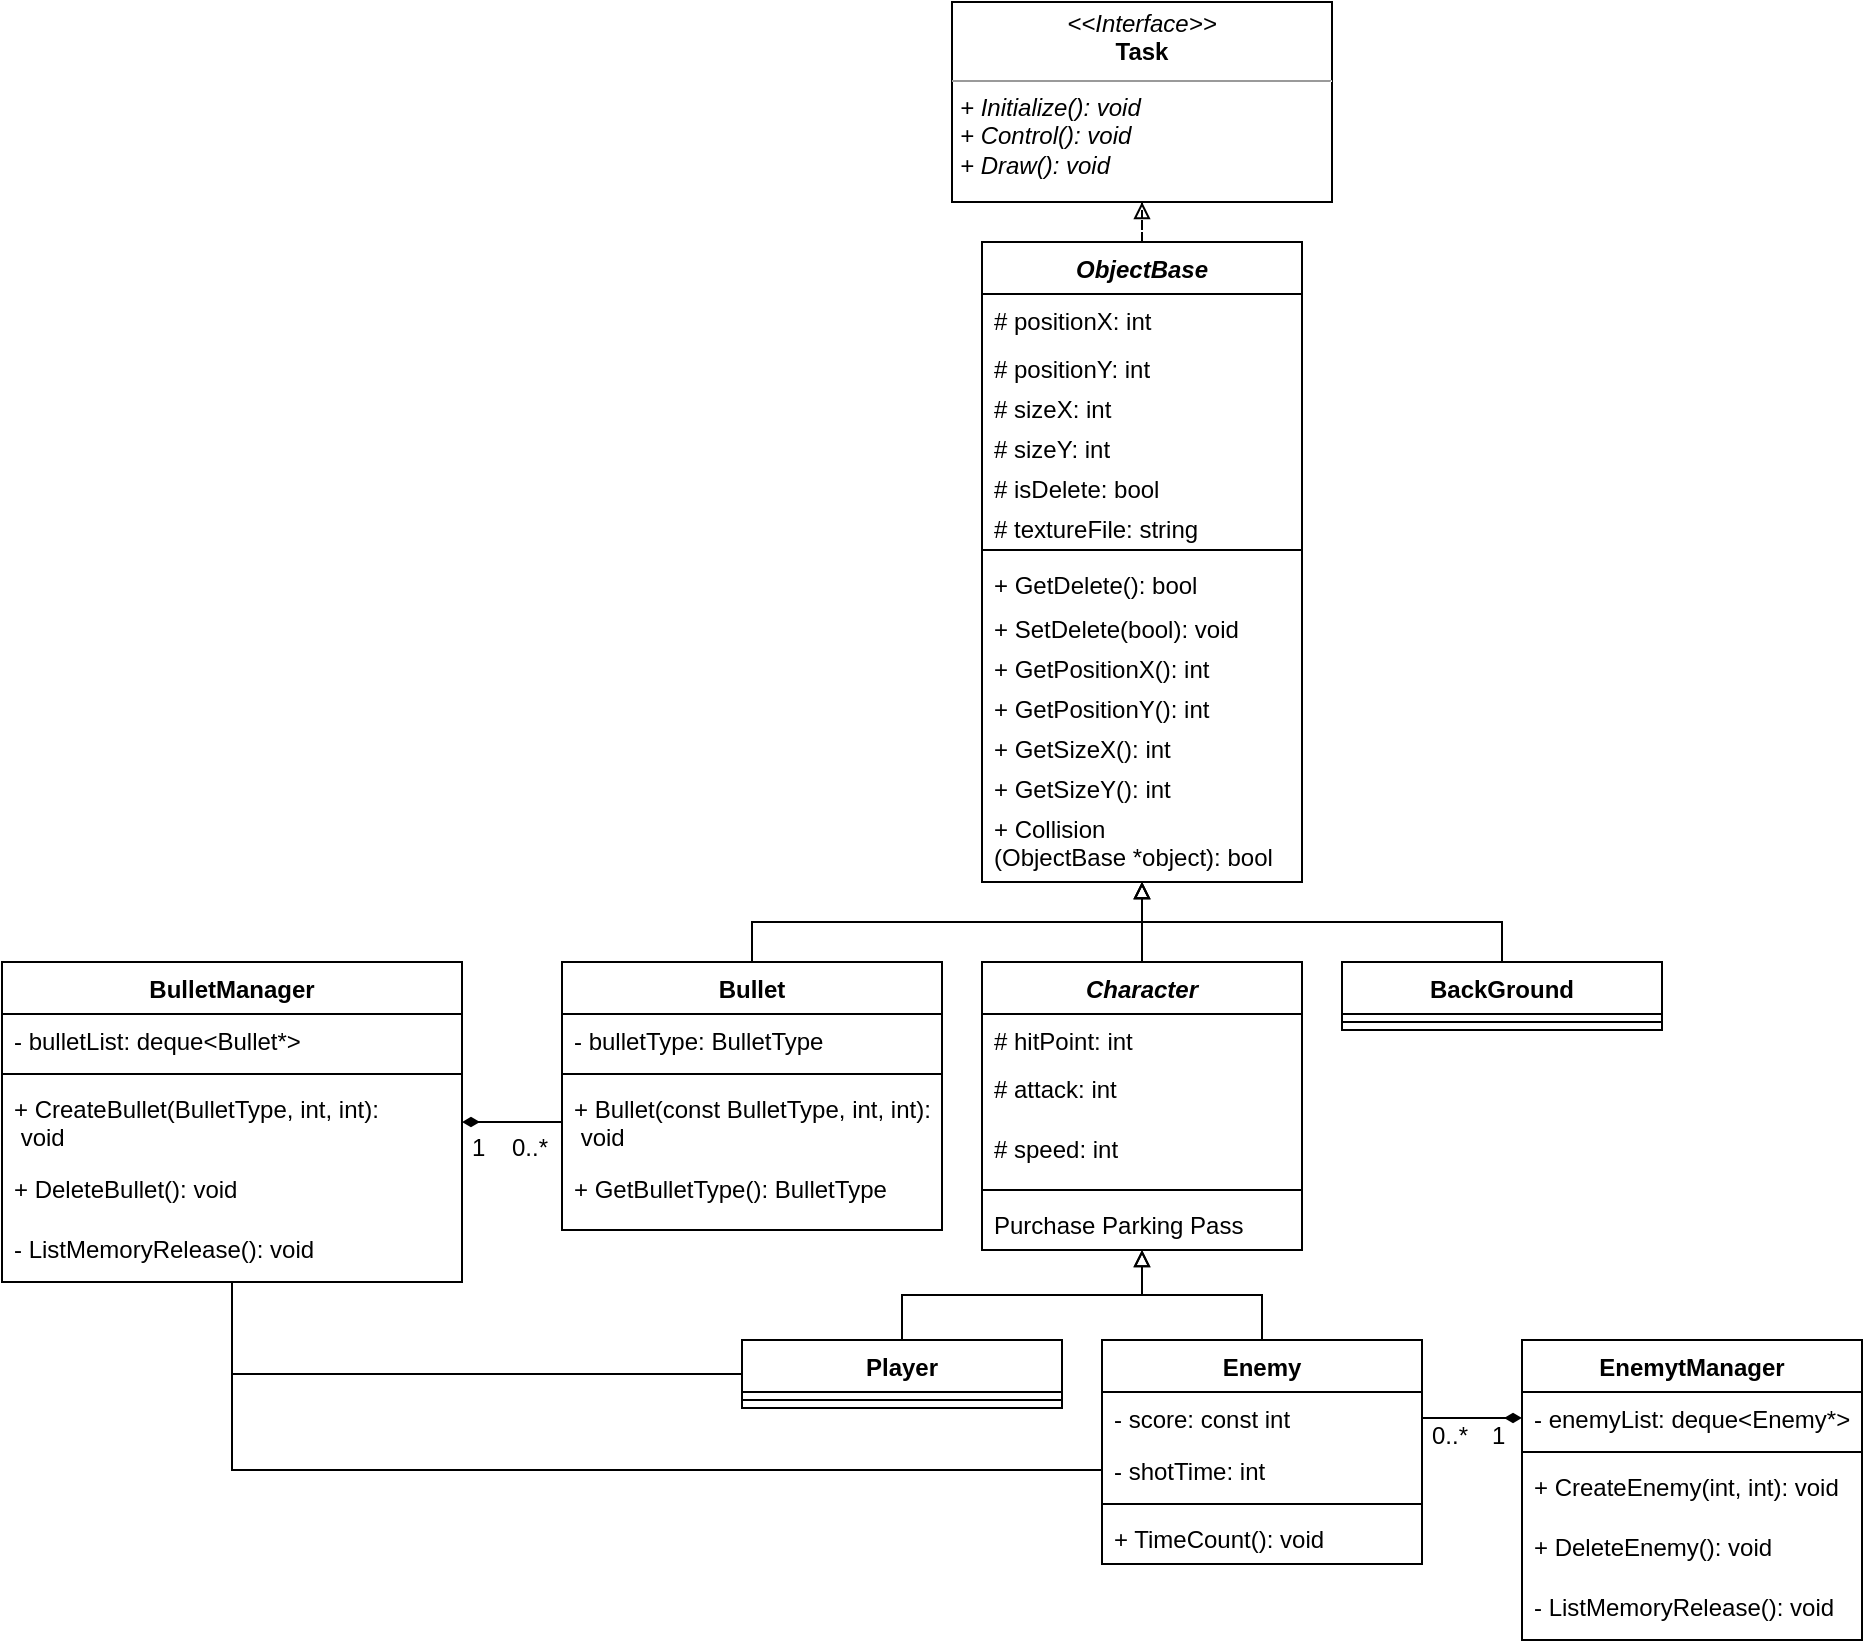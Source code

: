 <mxfile version="19.0.3" type="device"><diagram id="C5RBs43oDa-KdzZeNtuy" name="Page-1"><mxGraphModel dx="1038" dy="571" grid="1" gridSize="10" guides="1" tooltips="1" connect="1" arrows="1" fold="1" page="1" pageScale="1" pageWidth="827" pageHeight="1169" math="0" shadow="0"><root><mxCell id="WIyWlLk6GJQsqaUBKTNV-0"/><mxCell id="WIyWlLk6GJQsqaUBKTNV-1" parent="WIyWlLk6GJQsqaUBKTNV-0"/><mxCell id="KNG6k4_4xwcLce05ABDw-4" style="edgeStyle=orthogonalEdgeStyle;rounded=0;orthogonalLoop=1;jettySize=auto;html=1;exitX=0.5;exitY=0;exitDx=0;exitDy=0;endArrow=block;endFill=0;" edge="1" parent="WIyWlLk6GJQsqaUBKTNV-1" source="zkfFHV4jXpPFQw0GAbJ--0" target="UM3CCW29r5v-QVPkpi7C-13"><mxGeometry relative="1" as="geometry"/></mxCell><mxCell id="zkfFHV4jXpPFQw0GAbJ--0" value="Character" style="swimlane;fontStyle=3;align=center;verticalAlign=top;childLayout=stackLayout;horizontal=1;startSize=26;horizontalStack=0;resizeParent=1;resizeLast=0;collapsible=1;marginBottom=0;rounded=0;shadow=0;strokeWidth=1;" parent="WIyWlLk6GJQsqaUBKTNV-1" vertex="1"><mxGeometry x="500" y="490" width="160" height="144" as="geometry"><mxRectangle x="230" y="140" width="160" height="26" as="alternateBounds"/></mxGeometry></mxCell><mxCell id="zkfFHV4jXpPFQw0GAbJ--1" value="# hitPoint: int" style="text;align=left;verticalAlign=top;spacingLeft=4;spacingRight=4;overflow=hidden;rotatable=0;points=[[0,0.5],[1,0.5]];portConstraint=eastwest;" parent="zkfFHV4jXpPFQw0GAbJ--0" vertex="1"><mxGeometry y="26" width="160" height="24" as="geometry"/></mxCell><mxCell id="zkfFHV4jXpPFQw0GAbJ--2" value="# attack: int" style="text;align=left;verticalAlign=top;spacingLeft=4;spacingRight=4;overflow=hidden;rotatable=0;points=[[0,0.5],[1,0.5]];portConstraint=eastwest;rounded=0;shadow=0;html=0;" parent="zkfFHV4jXpPFQw0GAbJ--0" vertex="1"><mxGeometry y="50" width="160" height="30" as="geometry"/></mxCell><mxCell id="zkfFHV4jXpPFQw0GAbJ--3" value="# speed: int" style="text;align=left;verticalAlign=top;spacingLeft=4;spacingRight=4;overflow=hidden;rotatable=0;points=[[0,0.5],[1,0.5]];portConstraint=eastwest;rounded=0;shadow=0;html=0;" parent="zkfFHV4jXpPFQw0GAbJ--0" vertex="1"><mxGeometry y="80" width="160" height="30" as="geometry"/></mxCell><mxCell id="zkfFHV4jXpPFQw0GAbJ--4" value="" style="line;html=1;strokeWidth=1;align=left;verticalAlign=middle;spacingTop=-1;spacingLeft=3;spacingRight=3;rotatable=0;labelPosition=right;points=[];portConstraint=eastwest;" parent="zkfFHV4jXpPFQw0GAbJ--0" vertex="1"><mxGeometry y="110" width="160" height="8" as="geometry"/></mxCell><mxCell id="zkfFHV4jXpPFQw0GAbJ--5" value="Purchase Parking Pass" style="text;align=left;verticalAlign=top;spacingLeft=4;spacingRight=4;overflow=hidden;rotatable=0;points=[[0,0.5],[1,0.5]];portConstraint=eastwest;" parent="zkfFHV4jXpPFQw0GAbJ--0" vertex="1"><mxGeometry y="118" width="160" height="26" as="geometry"/></mxCell><mxCell id="UM3CCW29r5v-QVPkpi7C-62" style="edgeStyle=orthogonalEdgeStyle;rounded=0;orthogonalLoop=1;jettySize=auto;html=1;exitX=0.5;exitY=0;exitDx=0;exitDy=0;startArrow=none;startFill=0;endArrow=block;endFill=0;targetPerimeterSpacing=0;" parent="WIyWlLk6GJQsqaUBKTNV-1" source="zkfFHV4jXpPFQw0GAbJ--6" target="zkfFHV4jXpPFQw0GAbJ--0" edge="1"><mxGeometry relative="1" as="geometry"/></mxCell><mxCell id="zkfFHV4jXpPFQw0GAbJ--6" value="Enemy" style="swimlane;fontStyle=1;align=center;verticalAlign=top;childLayout=stackLayout;horizontal=1;startSize=26;horizontalStack=0;resizeParent=1;resizeLast=0;collapsible=1;marginBottom=0;rounded=0;shadow=0;strokeWidth=1;" parent="WIyWlLk6GJQsqaUBKTNV-1" vertex="1"><mxGeometry x="560" y="679" width="160" height="112" as="geometry"><mxRectangle x="130" y="380" width="160" height="26" as="alternateBounds"/></mxGeometry></mxCell><mxCell id="zkfFHV4jXpPFQw0GAbJ--11" value="- score: const int" style="text;align=left;verticalAlign=top;spacingLeft=4;spacingRight=4;overflow=hidden;rotatable=0;points=[[0,0.5],[1,0.5]];portConstraint=eastwest;" parent="zkfFHV4jXpPFQw0GAbJ--6" vertex="1"><mxGeometry y="26" width="160" height="26" as="geometry"/></mxCell><mxCell id="UM3CCW29r5v-QVPkpi7C-50" value="- shotTime: int" style="text;align=left;verticalAlign=top;spacingLeft=4;spacingRight=4;overflow=hidden;rotatable=0;points=[[0,0.5],[1,0.5]];portConstraint=eastwest;" parent="zkfFHV4jXpPFQw0GAbJ--6" vertex="1"><mxGeometry y="52" width="160" height="26" as="geometry"/></mxCell><mxCell id="zkfFHV4jXpPFQw0GAbJ--9" value="" style="line;html=1;strokeWidth=1;align=left;verticalAlign=middle;spacingTop=-1;spacingLeft=3;spacingRight=3;rotatable=0;labelPosition=right;points=[];portConstraint=eastwest;" parent="zkfFHV4jXpPFQw0GAbJ--6" vertex="1"><mxGeometry y="78" width="160" height="8" as="geometry"/></mxCell><mxCell id="UM3CCW29r5v-QVPkpi7C-43" value="+ TimeCount(): void" style="text;align=left;verticalAlign=top;spacingLeft=4;spacingRight=4;overflow=hidden;rotatable=0;points=[[0,0.5],[1,0.5]];portConstraint=eastwest;" parent="zkfFHV4jXpPFQw0GAbJ--6" vertex="1"><mxGeometry y="86" width="160" height="26" as="geometry"/></mxCell><mxCell id="UM3CCW29r5v-QVPkpi7C-38" style="edgeStyle=orthogonalEdgeStyle;rounded=0;orthogonalLoop=1;jettySize=auto;html=1;exitX=0.5;exitY=0;exitDx=0;exitDy=0;endArrow=block;endFill=0;" parent="WIyWlLk6GJQsqaUBKTNV-1" source="zkfFHV4jXpPFQw0GAbJ--13" target="zkfFHV4jXpPFQw0GAbJ--0" edge="1"><mxGeometry relative="1" as="geometry"/></mxCell><mxCell id="UM3CCW29r5v-QVPkpi7C-60" style="edgeStyle=orthogonalEdgeStyle;rounded=0;orthogonalLoop=1;jettySize=auto;html=1;exitX=0;exitY=0.5;exitDx=0;exitDy=0;startArrow=none;startFill=0;endArrow=none;endFill=0;targetPerimeterSpacing=0;" parent="WIyWlLk6GJQsqaUBKTNV-1" source="zkfFHV4jXpPFQw0GAbJ--13" target="UM3CCW29r5v-QVPkpi7C-44" edge="1"><mxGeometry relative="1" as="geometry"/></mxCell><mxCell id="zkfFHV4jXpPFQw0GAbJ--13" value="Player" style="swimlane;fontStyle=1;align=center;verticalAlign=top;childLayout=stackLayout;horizontal=1;startSize=26;horizontalStack=0;resizeParent=1;resizeLast=0;collapsible=1;marginBottom=0;rounded=0;shadow=0;strokeWidth=1;" parent="WIyWlLk6GJQsqaUBKTNV-1" vertex="1"><mxGeometry x="380" y="679" width="160" height="34" as="geometry"><mxRectangle x="340" y="380" width="170" height="26" as="alternateBounds"/></mxGeometry></mxCell><mxCell id="zkfFHV4jXpPFQw0GAbJ--15" value="" style="line;html=1;strokeWidth=1;align=left;verticalAlign=middle;spacingTop=-1;spacingLeft=3;spacingRight=3;rotatable=0;labelPosition=right;points=[];portConstraint=eastwest;" parent="zkfFHV4jXpPFQw0GAbJ--13" vertex="1"><mxGeometry y="26" width="160" height="8" as="geometry"/></mxCell><mxCell id="KNG6k4_4xwcLce05ABDw-3" style="edgeStyle=orthogonalEdgeStyle;rounded=0;orthogonalLoop=1;jettySize=auto;html=1;exitX=0.5;exitY=0;exitDx=0;exitDy=0;endArrow=block;endFill=0;" edge="1" parent="WIyWlLk6GJQsqaUBKTNV-1" source="zkfFHV4jXpPFQw0GAbJ--17" target="UM3CCW29r5v-QVPkpi7C-13"><mxGeometry relative="1" as="geometry"/></mxCell><mxCell id="zkfFHV4jXpPFQw0GAbJ--17" value="Bullet" style="swimlane;fontStyle=1;align=center;verticalAlign=top;childLayout=stackLayout;horizontal=1;startSize=26;horizontalStack=0;resizeParent=1;resizeLast=0;collapsible=1;marginBottom=0;rounded=0;shadow=0;strokeWidth=1;" parent="WIyWlLk6GJQsqaUBKTNV-1" vertex="1"><mxGeometry x="290" y="490" width="190" height="134" as="geometry"><mxRectangle x="550" y="140" width="160" height="26" as="alternateBounds"/></mxGeometry></mxCell><mxCell id="zkfFHV4jXpPFQw0GAbJ--18" value="- bulletType: BulletType" style="text;align=left;verticalAlign=top;spacingLeft=4;spacingRight=4;overflow=hidden;rotatable=0;points=[[0,0.5],[1,0.5]];portConstraint=eastwest;" parent="zkfFHV4jXpPFQw0GAbJ--17" vertex="1"><mxGeometry y="26" width="190" height="26" as="geometry"/></mxCell><mxCell id="zkfFHV4jXpPFQw0GAbJ--23" value="" style="line;html=1;strokeWidth=1;align=left;verticalAlign=middle;spacingTop=-1;spacingLeft=3;spacingRight=3;rotatable=0;labelPosition=right;points=[];portConstraint=eastwest;" parent="zkfFHV4jXpPFQw0GAbJ--17" vertex="1"><mxGeometry y="52" width="190" height="8" as="geometry"/></mxCell><mxCell id="zkfFHV4jXpPFQw0GAbJ--24" value="+ Bullet(const BulletType, int, int):&#10; void" style="text;align=left;verticalAlign=top;spacingLeft=4;spacingRight=4;overflow=hidden;rotatable=0;points=[[0,0.5],[1,0.5]];portConstraint=eastwest;" parent="zkfFHV4jXpPFQw0GAbJ--17" vertex="1"><mxGeometry y="60" width="190" height="40" as="geometry"/></mxCell><mxCell id="UM3CCW29r5v-QVPkpi7C-42" value="+ GetBulletType(): BulletType" style="text;align=left;verticalAlign=top;spacingLeft=4;spacingRight=4;overflow=hidden;rotatable=0;points=[[0,0.5],[1,0.5]];portConstraint=eastwest;" parent="zkfFHV4jXpPFQw0GAbJ--17" vertex="1"><mxGeometry y="100" width="190" height="34" as="geometry"/></mxCell><mxCell id="UM3CCW29r5v-QVPkpi7C-21" style="edgeStyle=orthogonalEdgeStyle;rounded=0;orthogonalLoop=1;jettySize=auto;html=1;entryX=0.5;entryY=1;entryDx=0;entryDy=0;endArrow=block;endFill=0;dashed=1;" parent="WIyWlLk6GJQsqaUBKTNV-1" source="UM3CCW29r5v-QVPkpi7C-13" target="UM3CCW29r5v-QVPkpi7C-20" edge="1"><mxGeometry relative="1" as="geometry"/></mxCell><mxCell id="UM3CCW29r5v-QVPkpi7C-13" value="ObjectBase" style="swimlane;fontStyle=3;align=center;verticalAlign=top;childLayout=stackLayout;horizontal=1;startSize=26;horizontalStack=0;resizeParent=1;resizeParentMax=0;resizeLast=0;collapsible=1;marginBottom=0;" parent="WIyWlLk6GJQsqaUBKTNV-1" vertex="1"><mxGeometry x="500" y="130" width="160" height="320" as="geometry"/></mxCell><mxCell id="UM3CCW29r5v-QVPkpi7C-14" value="# positionX: int" style="text;strokeColor=none;fillColor=none;align=left;verticalAlign=top;spacingLeft=4;spacingRight=4;overflow=hidden;rotatable=0;points=[[0,0.5],[1,0.5]];portConstraint=eastwest;" parent="UM3CCW29r5v-QVPkpi7C-13" vertex="1"><mxGeometry y="26" width="160" height="24" as="geometry"/></mxCell><mxCell id="UM3CCW29r5v-QVPkpi7C-27" value="# positionY: int" style="text;strokeColor=none;fillColor=none;align=left;verticalAlign=top;spacingLeft=4;spacingRight=4;overflow=hidden;rotatable=0;points=[[0,0.5],[1,0.5]];portConstraint=eastwest;" parent="UM3CCW29r5v-QVPkpi7C-13" vertex="1"><mxGeometry y="50" width="160" height="20" as="geometry"/></mxCell><mxCell id="UM3CCW29r5v-QVPkpi7C-28" value="# sizeX: int" style="text;strokeColor=none;fillColor=none;align=left;verticalAlign=top;spacingLeft=4;spacingRight=4;overflow=hidden;rotatable=0;points=[[0,0.5],[1,0.5]];portConstraint=eastwest;" parent="UM3CCW29r5v-QVPkpi7C-13" vertex="1"><mxGeometry y="70" width="160" height="20" as="geometry"/></mxCell><mxCell id="UM3CCW29r5v-QVPkpi7C-29" value="# sizeY: int" style="text;strokeColor=none;fillColor=none;align=left;verticalAlign=top;spacingLeft=4;spacingRight=4;overflow=hidden;rotatable=0;points=[[0,0.5],[1,0.5]];portConstraint=eastwest;" parent="UM3CCW29r5v-QVPkpi7C-13" vertex="1"><mxGeometry y="90" width="160" height="20" as="geometry"/></mxCell><mxCell id="UM3CCW29r5v-QVPkpi7C-30" value="# isDelete: bool" style="text;strokeColor=none;fillColor=none;align=left;verticalAlign=top;spacingLeft=4;spacingRight=4;overflow=hidden;rotatable=0;points=[[0,0.5],[1,0.5]];portConstraint=eastwest;" parent="UM3CCW29r5v-QVPkpi7C-13" vertex="1"><mxGeometry y="110" width="160" height="20" as="geometry"/></mxCell><mxCell id="UM3CCW29r5v-QVPkpi7C-67" value="# textureFile: string" style="text;strokeColor=none;fillColor=none;align=left;verticalAlign=top;spacingLeft=4;spacingRight=4;overflow=hidden;rotatable=0;points=[[0,0.5],[1,0.5]];portConstraint=eastwest;" parent="UM3CCW29r5v-QVPkpi7C-13" vertex="1"><mxGeometry y="130" width="160" height="20" as="geometry"/></mxCell><mxCell id="UM3CCW29r5v-QVPkpi7C-15" value="" style="line;strokeWidth=1;fillColor=none;align=left;verticalAlign=middle;spacingTop=-1;spacingLeft=3;spacingRight=3;rotatable=0;labelPosition=right;points=[];portConstraint=eastwest;" parent="UM3CCW29r5v-QVPkpi7C-13" vertex="1"><mxGeometry y="150" width="160" height="8" as="geometry"/></mxCell><mxCell id="UM3CCW29r5v-QVPkpi7C-16" value="+ GetDelete(): bool" style="text;strokeColor=none;fillColor=none;align=left;verticalAlign=top;spacingLeft=4;spacingRight=4;overflow=hidden;rotatable=0;points=[[0,0.5],[1,0.5]];portConstraint=eastwest;fontStyle=0" parent="UM3CCW29r5v-QVPkpi7C-13" vertex="1"><mxGeometry y="158" width="160" height="22" as="geometry"/></mxCell><mxCell id="UM3CCW29r5v-QVPkpi7C-24" value="+ SetDelete(bool): void" style="text;strokeColor=none;fillColor=none;align=left;verticalAlign=top;spacingLeft=4;spacingRight=4;overflow=hidden;rotatable=0;points=[[0,0.5],[1,0.5]];portConstraint=eastwest;fontStyle=0" parent="UM3CCW29r5v-QVPkpi7C-13" vertex="1"><mxGeometry y="180" width="160" height="20" as="geometry"/></mxCell><mxCell id="UM3CCW29r5v-QVPkpi7C-25" value="+ GetPositionX(): int" style="text;strokeColor=none;fillColor=none;align=left;verticalAlign=top;spacingLeft=4;spacingRight=4;overflow=hidden;rotatable=0;points=[[0,0.5],[1,0.5]];portConstraint=eastwest;fontStyle=0" parent="UM3CCW29r5v-QVPkpi7C-13" vertex="1"><mxGeometry y="200" width="160" height="20" as="geometry"/></mxCell><mxCell id="UM3CCW29r5v-QVPkpi7C-26" value="+ GetPositionY(): int" style="text;strokeColor=none;fillColor=none;align=left;verticalAlign=top;spacingLeft=4;spacingRight=4;overflow=hidden;rotatable=0;points=[[0,0.5],[1,0.5]];portConstraint=eastwest;fontStyle=0" parent="UM3CCW29r5v-QVPkpi7C-13" vertex="1"><mxGeometry y="220" width="160" height="20" as="geometry"/></mxCell><mxCell id="KNG6k4_4xwcLce05ABDw-0" value="+ GetSizeX(): int" style="text;strokeColor=none;fillColor=none;align=left;verticalAlign=top;spacingLeft=4;spacingRight=4;overflow=hidden;rotatable=0;points=[[0,0.5],[1,0.5]];portConstraint=eastwest;fontStyle=0" vertex="1" parent="UM3CCW29r5v-QVPkpi7C-13"><mxGeometry y="240" width="160" height="20" as="geometry"/></mxCell><mxCell id="KNG6k4_4xwcLce05ABDw-1" value="+ GetSizeY(): int" style="text;strokeColor=none;fillColor=none;align=left;verticalAlign=top;spacingLeft=4;spacingRight=4;overflow=hidden;rotatable=0;points=[[0,0.5],[1,0.5]];portConstraint=eastwest;fontStyle=0" vertex="1" parent="UM3CCW29r5v-QVPkpi7C-13"><mxGeometry y="260" width="160" height="20" as="geometry"/></mxCell><mxCell id="UM3CCW29r5v-QVPkpi7C-32" value="+ Collision&#10;(ObjectBase *object): bool" style="text;strokeColor=none;fillColor=none;align=left;verticalAlign=top;spacingLeft=4;spacingRight=4;overflow=hidden;rotatable=0;points=[[0,0.5],[1,0.5]];portConstraint=eastwest;fontStyle=0" parent="UM3CCW29r5v-QVPkpi7C-13" vertex="1"><mxGeometry y="280" width="160" height="40" as="geometry"/></mxCell><mxCell id="UM3CCW29r5v-QVPkpi7C-20" value="&lt;p style=&quot;margin:0px;margin-top:4px;text-align:center;&quot;&gt;&lt;i&gt;&amp;lt;&amp;lt;Interface&amp;gt;&amp;gt;&lt;/i&gt;&lt;br&gt;&lt;b&gt;Task&lt;/b&gt;&lt;/p&gt;&lt;hr size=&quot;1&quot;&gt;&lt;p style=&quot;margin:0px;margin-left:4px;&quot;&gt;&lt;i&gt;+ Initialize(): void&lt;br style=&quot;padding: 0px; margin: 0px;&quot;&gt;+ Control(): void&lt;br style=&quot;padding: 0px; margin: 0px;&quot;&gt;+ Draw(): void&lt;/i&gt;&lt;br&gt;&lt;/p&gt;" style="verticalAlign=top;align=left;overflow=fill;fontSize=12;fontFamily=Helvetica;html=1;" parent="WIyWlLk6GJQsqaUBKTNV-1" vertex="1"><mxGeometry x="485" y="10" width="190" height="100" as="geometry"/></mxCell><mxCell id="UM3CCW29r5v-QVPkpi7C-44" value="BulletManager" style="swimlane;fontStyle=1;align=center;verticalAlign=top;childLayout=stackLayout;horizontal=1;startSize=26;horizontalStack=0;resizeParent=1;resizeParentMax=0;resizeLast=0;collapsible=1;marginBottom=0;" parent="WIyWlLk6GJQsqaUBKTNV-1" vertex="1"><mxGeometry x="10" y="490" width="230" height="160" as="geometry"/></mxCell><mxCell id="UM3CCW29r5v-QVPkpi7C-45" value="- bulletList: deque&lt;Bullet*&gt;" style="text;strokeColor=none;fillColor=none;align=left;verticalAlign=top;spacingLeft=4;spacingRight=4;overflow=hidden;rotatable=0;points=[[0,0.5],[1,0.5]];portConstraint=eastwest;" parent="UM3CCW29r5v-QVPkpi7C-44" vertex="1"><mxGeometry y="26" width="230" height="26" as="geometry"/></mxCell><mxCell id="UM3CCW29r5v-QVPkpi7C-46" value="" style="line;strokeWidth=1;fillColor=none;align=left;verticalAlign=middle;spacingTop=-1;spacingLeft=3;spacingRight=3;rotatable=0;labelPosition=right;points=[];portConstraint=eastwest;" parent="UM3CCW29r5v-QVPkpi7C-44" vertex="1"><mxGeometry y="52" width="230" height="8" as="geometry"/></mxCell><mxCell id="UM3CCW29r5v-QVPkpi7C-47" value="+ CreateBullet(BulletType, int, int):&#10; void" style="text;strokeColor=none;fillColor=none;align=left;verticalAlign=top;spacingLeft=4;spacingRight=4;overflow=hidden;rotatable=0;points=[[0,0.5],[1,0.5]];portConstraint=eastwest;" parent="UM3CCW29r5v-QVPkpi7C-44" vertex="1"><mxGeometry y="60" width="230" height="40" as="geometry"/></mxCell><mxCell id="UM3CCW29r5v-QVPkpi7C-48" value="+ DeleteBullet(): void" style="text;strokeColor=none;fillColor=none;align=left;verticalAlign=top;spacingLeft=4;spacingRight=4;overflow=hidden;rotatable=0;points=[[0,0.5],[1,0.5]];portConstraint=eastwest;" parent="UM3CCW29r5v-QVPkpi7C-44" vertex="1"><mxGeometry y="100" width="230" height="30" as="geometry"/></mxCell><mxCell id="UM3CCW29r5v-QVPkpi7C-49" value="- ListMemoryRelease(): void" style="text;strokeColor=none;fillColor=none;align=left;verticalAlign=top;spacingLeft=4;spacingRight=4;overflow=hidden;rotatable=0;points=[[0,0.5],[1,0.5]];portConstraint=eastwest;" parent="UM3CCW29r5v-QVPkpi7C-44" vertex="1"><mxGeometry y="130" width="230" height="30" as="geometry"/></mxCell><mxCell id="UM3CCW29r5v-QVPkpi7C-52" style="edgeStyle=orthogonalEdgeStyle;rounded=0;orthogonalLoop=1;jettySize=auto;html=1;exitX=0;exitY=0.5;exitDx=0;exitDy=0;endArrow=diamondThin;endFill=1;targetPerimeterSpacing=0;align=right;" parent="WIyWlLk6GJQsqaUBKTNV-1" source="zkfFHV4jXpPFQw0GAbJ--24" target="UM3CCW29r5v-QVPkpi7C-44" edge="1"><mxGeometry relative="1" as="geometry"/></mxCell><mxCell id="UM3CCW29r5v-QVPkpi7C-58" value="1" style="text;align=left;fontStyle=0;verticalAlign=middle;spacingLeft=3;spacingRight=3;strokeColor=none;rotatable=0;points=[[0,0.5],[1,0.5]];portConstraint=eastwest;" parent="WIyWlLk6GJQsqaUBKTNV-1" vertex="1"><mxGeometry x="240" y="569" width="20" height="26" as="geometry"/></mxCell><mxCell id="UM3CCW29r5v-QVPkpi7C-59" value="0..*" style="text;align=left;fontStyle=0;verticalAlign=middle;spacingLeft=3;spacingRight=3;strokeColor=none;rotatable=0;points=[[0,0.5],[1,0.5]];portConstraint=eastwest;" parent="WIyWlLk6GJQsqaUBKTNV-1" vertex="1"><mxGeometry x="260" y="569" width="20" height="26" as="geometry"/></mxCell><mxCell id="UM3CCW29r5v-QVPkpi7C-61" style="edgeStyle=orthogonalEdgeStyle;rounded=0;orthogonalLoop=1;jettySize=auto;html=1;exitX=0;exitY=0.5;exitDx=0;exitDy=0;startArrow=none;startFill=0;endArrow=none;endFill=0;targetPerimeterSpacing=0;" parent="WIyWlLk6GJQsqaUBKTNV-1" source="UM3CCW29r5v-QVPkpi7C-50" target="UM3CCW29r5v-QVPkpi7C-44" edge="1"><mxGeometry relative="1" as="geometry"/></mxCell><mxCell id="KNG6k4_4xwcLce05ABDw-5" style="edgeStyle=orthogonalEdgeStyle;rounded=0;orthogonalLoop=1;jettySize=auto;html=1;exitX=0.5;exitY=0;exitDx=0;exitDy=0;endArrow=block;endFill=0;" edge="1" parent="WIyWlLk6GJQsqaUBKTNV-1" source="UM3CCW29r5v-QVPkpi7C-63" target="UM3CCW29r5v-QVPkpi7C-13"><mxGeometry relative="1" as="geometry"/></mxCell><mxCell id="UM3CCW29r5v-QVPkpi7C-63" value="BackGround" style="swimlane;fontStyle=1;align=center;verticalAlign=top;childLayout=stackLayout;horizontal=1;startSize=26;horizontalStack=0;resizeParent=1;resizeParentMax=0;resizeLast=0;collapsible=1;marginBottom=0;" parent="WIyWlLk6GJQsqaUBKTNV-1" vertex="1"><mxGeometry x="680" y="490" width="160" height="34" as="geometry"/></mxCell><mxCell id="UM3CCW29r5v-QVPkpi7C-65" value="" style="line;strokeWidth=1;fillColor=none;align=left;verticalAlign=middle;spacingTop=-1;spacingLeft=3;spacingRight=3;rotatable=0;labelPosition=right;points=[];portConstraint=eastwest;" parent="UM3CCW29r5v-QVPkpi7C-63" vertex="1"><mxGeometry y="26" width="160" height="8" as="geometry"/></mxCell><mxCell id="KNG6k4_4xwcLce05ABDw-7" value="EnemytManager" style="swimlane;fontStyle=1;align=center;verticalAlign=top;childLayout=stackLayout;horizontal=1;startSize=26;horizontalStack=0;resizeParent=1;resizeParentMax=0;resizeLast=0;collapsible=1;marginBottom=0;" vertex="1" parent="WIyWlLk6GJQsqaUBKTNV-1"><mxGeometry x="770" y="679" width="170" height="150" as="geometry"/></mxCell><mxCell id="KNG6k4_4xwcLce05ABDw-8" value="- enemyList: deque&lt;Enemy*&gt;" style="text;strokeColor=none;fillColor=none;align=left;verticalAlign=top;spacingLeft=4;spacingRight=4;overflow=hidden;rotatable=0;points=[[0,0.5],[1,0.5]];portConstraint=eastwest;" vertex="1" parent="KNG6k4_4xwcLce05ABDw-7"><mxGeometry y="26" width="170" height="26" as="geometry"/></mxCell><mxCell id="KNG6k4_4xwcLce05ABDw-9" value="" style="line;strokeWidth=1;fillColor=none;align=left;verticalAlign=middle;spacingTop=-1;spacingLeft=3;spacingRight=3;rotatable=0;labelPosition=right;points=[];portConstraint=eastwest;" vertex="1" parent="KNG6k4_4xwcLce05ABDw-7"><mxGeometry y="52" width="170" height="8" as="geometry"/></mxCell><mxCell id="KNG6k4_4xwcLce05ABDw-10" value="+ CreateEnemy(int, int): void" style="text;strokeColor=none;fillColor=none;align=left;verticalAlign=top;spacingLeft=4;spacingRight=4;overflow=hidden;rotatable=0;points=[[0,0.5],[1,0.5]];portConstraint=eastwest;" vertex="1" parent="KNG6k4_4xwcLce05ABDw-7"><mxGeometry y="60" width="170" height="30" as="geometry"/></mxCell><mxCell id="KNG6k4_4xwcLce05ABDw-11" value="+ DeleteEnemy(): void" style="text;strokeColor=none;fillColor=none;align=left;verticalAlign=top;spacingLeft=4;spacingRight=4;overflow=hidden;rotatable=0;points=[[0,0.5],[1,0.5]];portConstraint=eastwest;" vertex="1" parent="KNG6k4_4xwcLce05ABDw-7"><mxGeometry y="90" width="170" height="30" as="geometry"/></mxCell><mxCell id="KNG6k4_4xwcLce05ABDw-12" value="- ListMemoryRelease(): void" style="text;strokeColor=none;fillColor=none;align=left;verticalAlign=top;spacingLeft=4;spacingRight=4;overflow=hidden;rotatable=0;points=[[0,0.5],[1,0.5]];portConstraint=eastwest;" vertex="1" parent="KNG6k4_4xwcLce05ABDw-7"><mxGeometry y="120" width="170" height="30" as="geometry"/></mxCell><mxCell id="KNG6k4_4xwcLce05ABDw-13" value="1" style="text;align=left;fontStyle=0;verticalAlign=middle;spacingLeft=3;spacingRight=3;strokeColor=none;rotatable=0;points=[[0,0.5],[1,0.5]];portConstraint=eastwest;" vertex="1" parent="WIyWlLk6GJQsqaUBKTNV-1"><mxGeometry x="750" y="713" width="20" height="26" as="geometry"/></mxCell><mxCell id="KNG6k4_4xwcLce05ABDw-15" style="edgeStyle=orthogonalEdgeStyle;rounded=0;orthogonalLoop=1;jettySize=auto;html=1;exitX=0;exitY=0.5;exitDx=0;exitDy=0;entryX=1;entryY=0.5;entryDx=0;entryDy=0;endArrow=none;endFill=0;startArrow=diamondThin;startFill=1;" edge="1" parent="WIyWlLk6GJQsqaUBKTNV-1" source="KNG6k4_4xwcLce05ABDw-8" target="zkfFHV4jXpPFQw0GAbJ--11"><mxGeometry relative="1" as="geometry"/></mxCell><mxCell id="KNG6k4_4xwcLce05ABDw-16" value="0..*" style="text;align=left;fontStyle=0;verticalAlign=middle;spacingLeft=3;spacingRight=3;strokeColor=none;rotatable=0;points=[[0,0.5],[1,0.5]];portConstraint=eastwest;" vertex="1" parent="WIyWlLk6GJQsqaUBKTNV-1"><mxGeometry x="720" y="713" width="20" height="26" as="geometry"/></mxCell></root></mxGraphModel></diagram></mxfile>